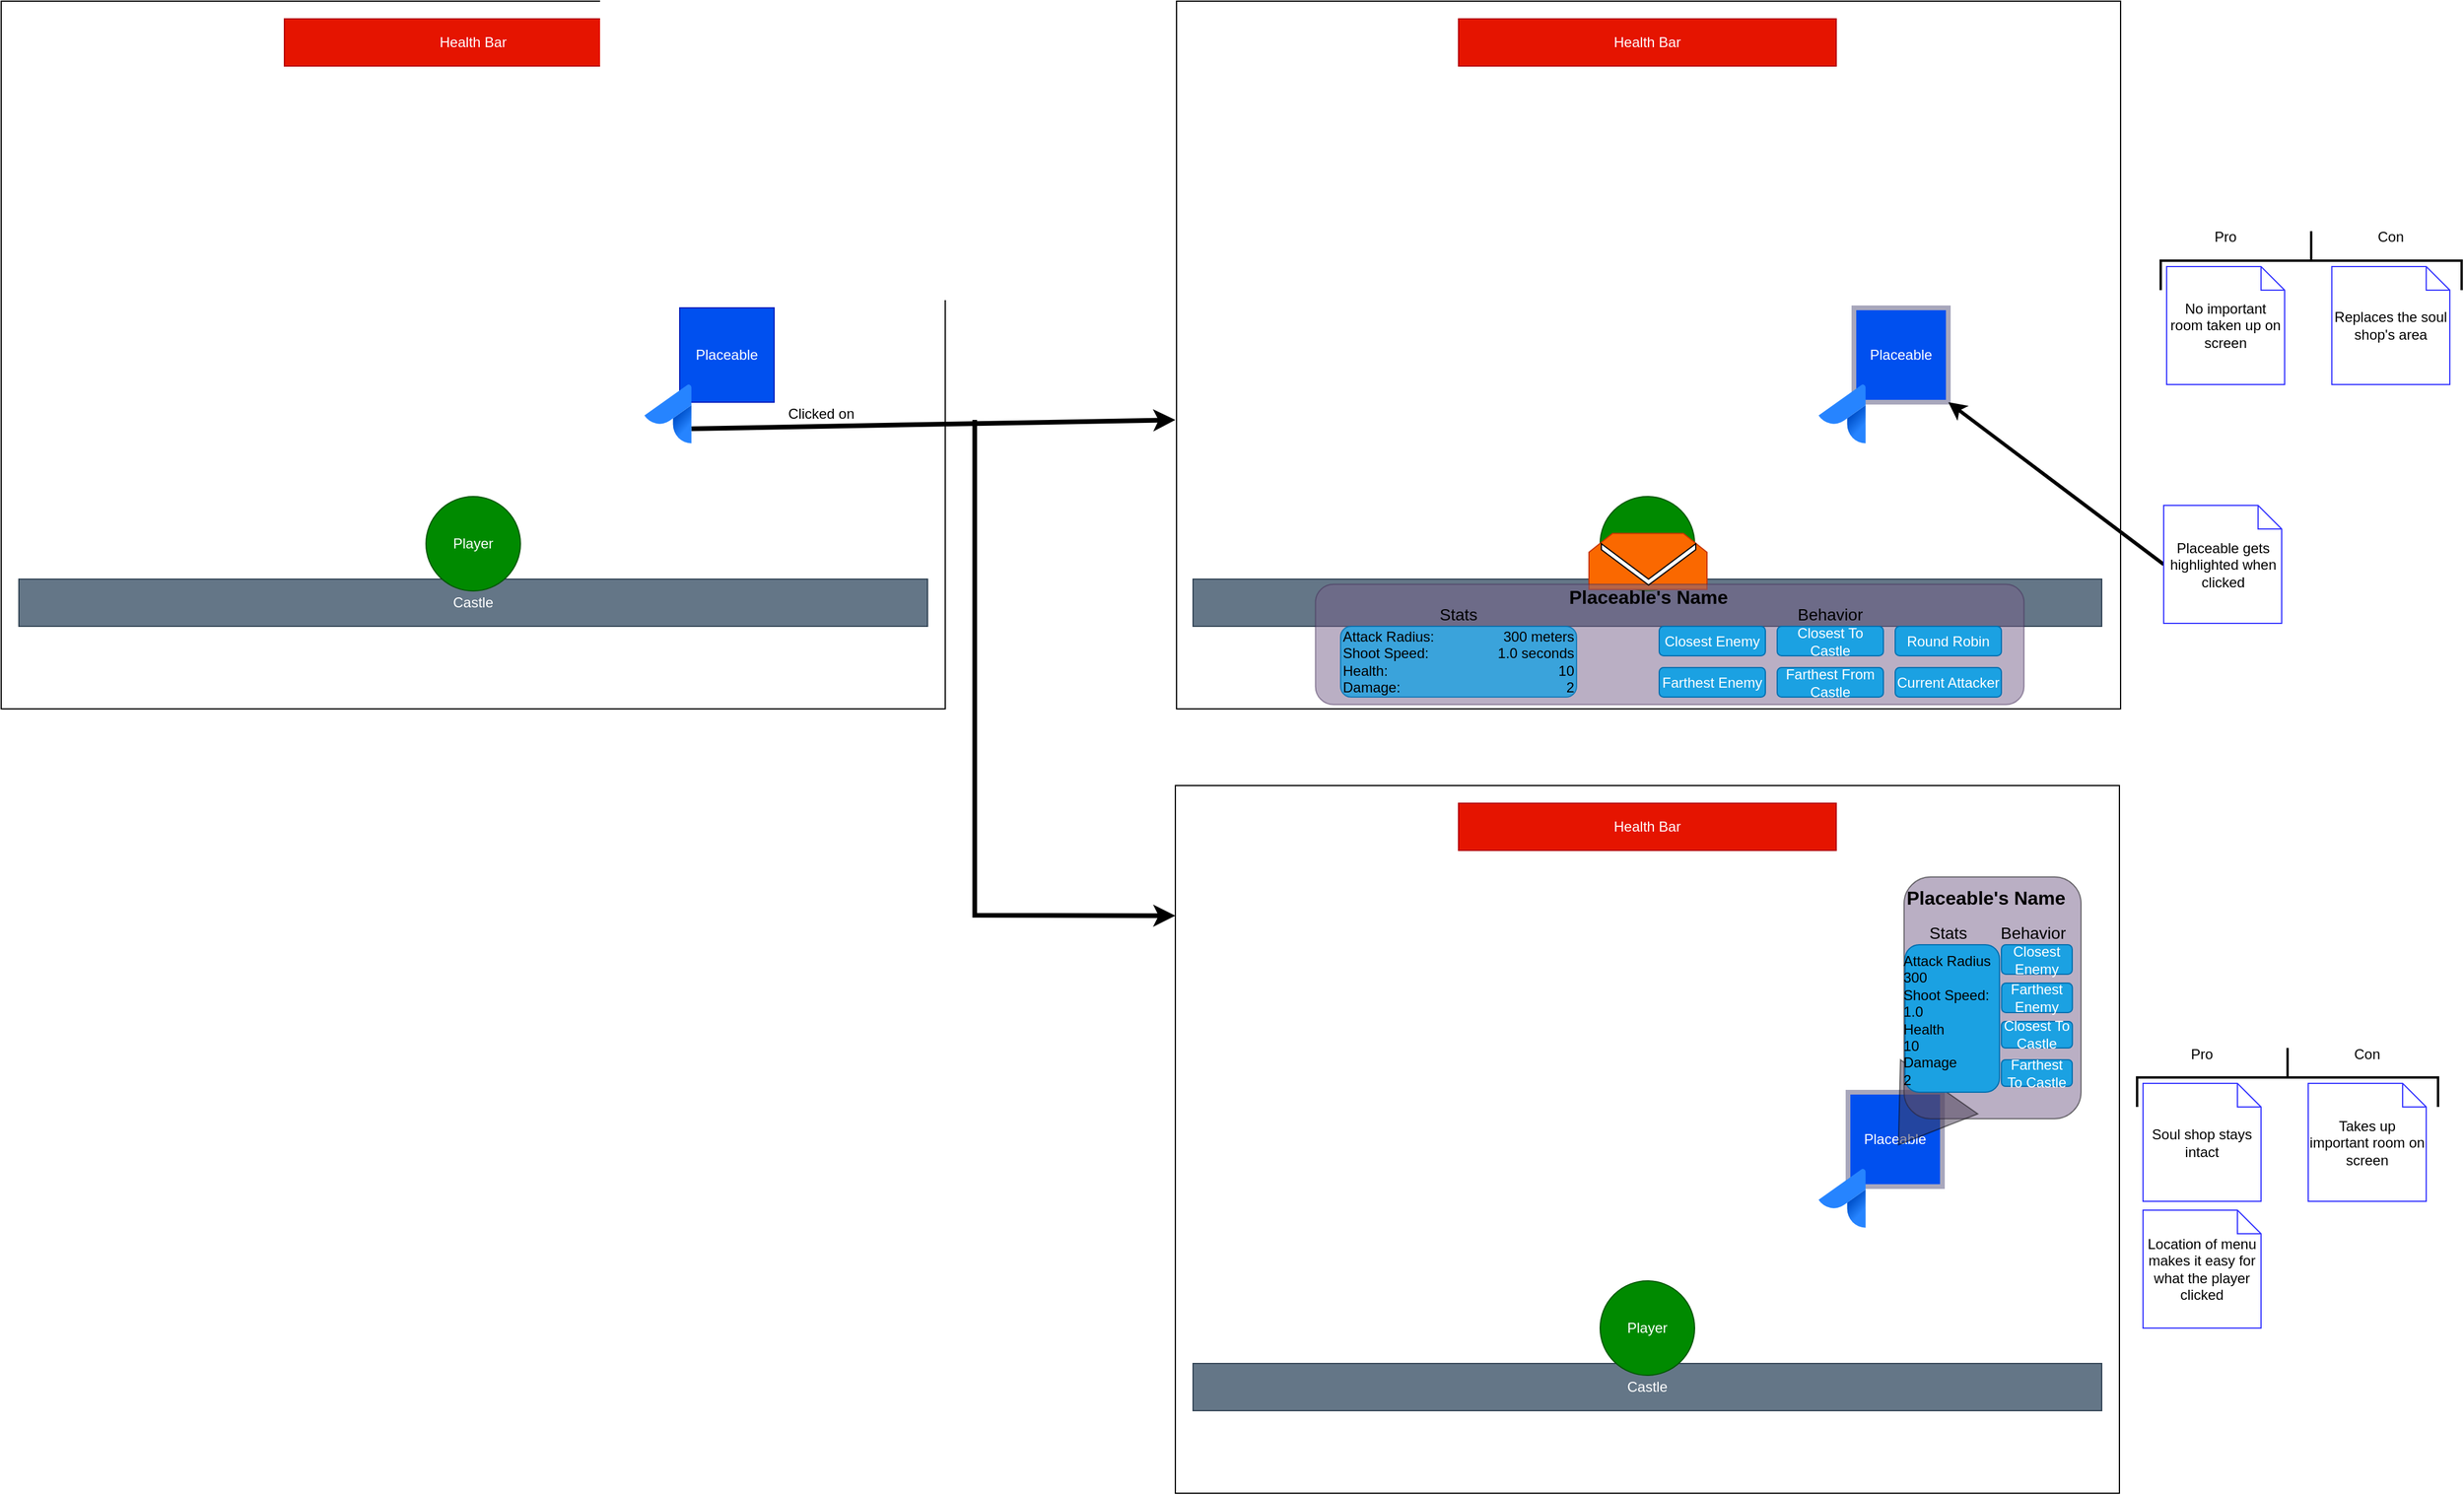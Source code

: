 <mxfile version="23.1.5" type="device">
  <diagram name="Draft" id="_Ye7duGOrvfjZWhQen6E">
    <mxGraphModel dx="3984" dy="844" grid="1" gridSize="10" guides="1" tooltips="1" connect="1" arrows="1" fold="1" page="1" pageScale="1" pageWidth="850" pageHeight="1100" math="0" shadow="0">
      <root>
        <mxCell id="0" />
        <mxCell id="1" parent="0" />
        <mxCell id="aYt2k320Q_-oUMQeYSeQ-1" value="" style="rounded=0;whiteSpace=wrap;html=1;" parent="1" vertex="1">
          <mxGeometry x="-2525" y="15" width="800" height="600" as="geometry" />
        </mxCell>
        <mxCell id="aYt2k320Q_-oUMQeYSeQ-2" value="Castle" style="rounded=0;whiteSpace=wrap;html=1;fillColor=#647687;fontColor=#ffffff;strokeColor=#314354;" parent="1" vertex="1">
          <mxGeometry x="-2510" y="505" width="770" height="40" as="geometry" />
        </mxCell>
        <mxCell id="aYt2k320Q_-oUMQeYSeQ-3" value="Player" style="ellipse;whiteSpace=wrap;html=1;aspect=fixed;fillColor=#008a00;fontColor=#ffffff;strokeColor=#005700;" parent="1" vertex="1">
          <mxGeometry x="-2165" y="435" width="80" height="80" as="geometry" />
        </mxCell>
        <mxCell id="aYt2k320Q_-oUMQeYSeQ-4" value="Health Bar" style="rounded=0;whiteSpace=wrap;html=1;fillColor=#e51400;fontColor=#ffffff;strokeColor=#B20000;" parent="1" vertex="1">
          <mxGeometry x="-2285" y="30" width="320" height="40" as="geometry" />
        </mxCell>
        <mxCell id="aYt2k320Q_-oUMQeYSeQ-5" value="Placeable" style="whiteSpace=wrap;html=1;aspect=fixed;fillColor=#0050ef;fontColor=#ffffff;strokeColor=#001DBC;" parent="1" vertex="1">
          <mxGeometry x="-1950" y="275" width="80" height="80" as="geometry" />
        </mxCell>
        <mxCell id="aYt2k320Q_-oUMQeYSeQ-6" value="" style="image;html=1;image=img/lib/atlassian/Jira_Core_Logo.svg;" parent="1" vertex="1">
          <mxGeometry x="-1980" y="340" width="40" height="50" as="geometry" />
        </mxCell>
        <mxCell id="aYt2k320Q_-oUMQeYSeQ-7" value="" style="endArrow=classic;html=1;rounded=0;exitX=1;exitY=0.75;exitDx=0;exitDy=0;strokeWidth=4;" parent="1" source="aYt2k320Q_-oUMQeYSeQ-6" edge="1">
          <mxGeometry width="50" height="50" relative="1" as="geometry">
            <mxPoint x="-1930" y="380" as="sourcePoint" />
            <mxPoint x="-1530" y="370" as="targetPoint" />
          </mxGeometry>
        </mxCell>
        <mxCell id="aYt2k320Q_-oUMQeYSeQ-8" value="Clicked on" style="text;html=1;align=center;verticalAlign=middle;whiteSpace=wrap;rounded=0;" parent="1" vertex="1">
          <mxGeometry x="-1860" y="350" width="60" height="30" as="geometry" />
        </mxCell>
        <mxCell id="aYt2k320Q_-oUMQeYSeQ-9" value="" style="rounded=0;whiteSpace=wrap;html=1;" parent="1" vertex="1">
          <mxGeometry x="-1529" y="15" width="800" height="600" as="geometry" />
        </mxCell>
        <mxCell id="aYt2k320Q_-oUMQeYSeQ-10" value="" style="rounded=0;whiteSpace=wrap;html=1;fillColor=#647687;fontColor=#ffffff;strokeColor=#314354;" parent="1" vertex="1">
          <mxGeometry x="-1515" y="505" width="770" height="40" as="geometry" />
        </mxCell>
        <mxCell id="aYt2k320Q_-oUMQeYSeQ-11" value="Player" style="ellipse;whiteSpace=wrap;html=1;aspect=fixed;fillColor=#008a00;fontColor=#ffffff;strokeColor=#005700;" parent="1" vertex="1">
          <mxGeometry x="-1170" y="435" width="80" height="80" as="geometry" />
        </mxCell>
        <mxCell id="aYt2k320Q_-oUMQeYSeQ-12" value="Health Bar" style="rounded=0;whiteSpace=wrap;html=1;fillColor=#e51400;fontColor=#ffffff;strokeColor=#B20000;" parent="1" vertex="1">
          <mxGeometry x="-1290" y="30" width="320" height="40" as="geometry" />
        </mxCell>
        <mxCell id="aYt2k320Q_-oUMQeYSeQ-13" value="Placeable" style="whiteSpace=wrap;html=1;aspect=fixed;fillColor=#0050ef;fontColor=#ffffff;strokeColor=#A8A7BC;strokeWidth=4;" parent="1" vertex="1">
          <mxGeometry x="-955" y="275" width="80" height="80" as="geometry" />
        </mxCell>
        <mxCell id="aYt2k320Q_-oUMQeYSeQ-14" value="" style="image;html=1;image=img/lib/atlassian/Jira_Core_Logo.svg;" parent="1" vertex="1">
          <mxGeometry x="-985" y="340" width="40" height="50" as="geometry" />
        </mxCell>
        <mxCell id="aYt2k320Q_-oUMQeYSeQ-16" value="" style="endArrow=classic;html=1;rounded=0;strokeWidth=4;entryX=0;entryY=0.184;entryDx=0;entryDy=0;entryPerimeter=0;" parent="1" target="aYt2k320Q_-oUMQeYSeQ-17" edge="1">
          <mxGeometry width="50" height="50" relative="1" as="geometry">
            <mxPoint x="-1700" y="370" as="sourcePoint" />
            <mxPoint x="-1540" y="790" as="targetPoint" />
            <Array as="points">
              <mxPoint x="-1700" y="790" />
            </Array>
          </mxGeometry>
        </mxCell>
        <mxCell id="aYt2k320Q_-oUMQeYSeQ-17" value="" style="rounded=0;whiteSpace=wrap;html=1;" parent="1" vertex="1">
          <mxGeometry x="-1530" y="680" width="800" height="600" as="geometry" />
        </mxCell>
        <mxCell id="aYt2k320Q_-oUMQeYSeQ-18" value="Castle" style="rounded=0;whiteSpace=wrap;html=1;fillColor=#647687;fontColor=#ffffff;strokeColor=#314354;" parent="1" vertex="1">
          <mxGeometry x="-1515" y="1170" width="770" height="40" as="geometry" />
        </mxCell>
        <mxCell id="wKcf45MvlXt7j3aoN5BX-2" value="Placeable" style="whiteSpace=wrap;html=1;aspect=fixed;fillColor=#0050ef;fontColor=#ffffff;strokeColor=#A8A7BC;strokeWidth=4;" vertex="1" parent="1">
          <mxGeometry x="-960" y="940" width="80" height="80" as="geometry" />
        </mxCell>
        <mxCell id="aYt2k320Q_-oUMQeYSeQ-19" value="Player" style="ellipse;whiteSpace=wrap;html=1;aspect=fixed;fillColor=#008a00;fontColor=#ffffff;strokeColor=#005700;" parent="1" vertex="1">
          <mxGeometry x="-1170" y="1100" width="80" height="80" as="geometry" />
        </mxCell>
        <mxCell id="aYt2k320Q_-oUMQeYSeQ-20" value="Health Bar" style="rounded=0;whiteSpace=wrap;html=1;fillColor=#e51400;fontColor=#ffffff;strokeColor=#B20000;" parent="1" vertex="1">
          <mxGeometry x="-1290" y="695" width="320" height="40" as="geometry" />
        </mxCell>
        <mxCell id="aYt2k320Q_-oUMQeYSeQ-22" value="" style="image;html=1;image=img/lib/atlassian/Jira_Core_Logo.svg;" parent="1" vertex="1">
          <mxGeometry x="-985" y="1005" width="40" height="50" as="geometry" />
        </mxCell>
        <mxCell id="8uQmm8RbdF-t_dj4djGj-1" value="" style="shape=loopLimit;whiteSpace=wrap;html=1;rotation=0;fillColor=#fa6800;fontColor=#000000;strokeColor=#C73500;" parent="1" vertex="1">
          <mxGeometry x="-1179.5" y="466.25" width="100" height="47.5" as="geometry" />
        </mxCell>
        <mxCell id="8uQmm8RbdF-t_dj4djGj-2" value="" style="rounded=1;whiteSpace=wrap;html=1;fillColor=#76608a;fontColor=#ffffff;strokeColor=#432D57;opacity=50;rotation=-90;" parent="1" vertex="1">
          <mxGeometry x="-1162.06" y="260.19" width="102" height="600.38" as="geometry" />
        </mxCell>
        <mxCell id="8uQmm8RbdF-t_dj4djGj-4" value="" style="html=1;shadow=0;dashed=0;align=center;verticalAlign=middle;shape=mxgraph.arrows2.arrow;dy=0;dx=30;notch=30;rotation=90;" parent="1" vertex="1">
          <mxGeometry x="-1146.5" y="452.5" width="35" height="80" as="geometry" />
        </mxCell>
        <mxCell id="8uQmm8RbdF-t_dj4djGj-6" value="&lt;font style=&quot;font-size: 16px;&quot;&gt;&lt;b&gt;Placeable&#39;s Name&lt;/b&gt;&lt;/font&gt;" style="text;html=1;align=center;verticalAlign=middle;whiteSpace=wrap;rounded=0;" parent="1" vertex="1">
          <mxGeometry x="-1198.12" y="505" width="138.25" height="30" as="geometry" />
        </mxCell>
        <mxCell id="8uQmm8RbdF-t_dj4djGj-7" value="&lt;font style=&quot;font-size: 14px;&quot;&gt;Stats&lt;/font&gt;" style="text;html=1;align=center;verticalAlign=middle;whiteSpace=wrap;rounded=0;" parent="1" vertex="1">
          <mxGeometry x="-1320" y="520" width="60" height="30" as="geometry" />
        </mxCell>
        <mxCell id="8uQmm8RbdF-t_dj4djGj-9" value="&lt;font style=&quot;font-size: 14px;&quot;&gt;Behavior&lt;/font&gt;" style="text;html=1;align=center;verticalAlign=middle;whiteSpace=wrap;rounded=0;" parent="1" vertex="1">
          <mxGeometry x="-1005" y="520" width="60" height="30" as="geometry" />
        </mxCell>
        <mxCell id="8uQmm8RbdF-t_dj4djGj-10" value="Closest Enemy" style="rounded=1;whiteSpace=wrap;html=1;fillColor=#1ba1e2;fontColor=#ffffff;strokeColor=#006EAF;" parent="1" vertex="1">
          <mxGeometry x="-1120" y="545" width="90" height="25" as="geometry" />
        </mxCell>
        <mxCell id="8uQmm8RbdF-t_dj4djGj-11" value="Farthest Enemy" style="rounded=1;whiteSpace=wrap;html=1;fillColor=#1ba1e2;fontColor=#ffffff;strokeColor=#006EAF;" parent="1" vertex="1">
          <mxGeometry x="-1120" y="580" width="90" height="25" as="geometry" />
        </mxCell>
        <mxCell id="8uQmm8RbdF-t_dj4djGj-12" value="Closest To Castle" style="rounded=1;whiteSpace=wrap;html=1;fillColor=#1ba1e2;fontColor=#ffffff;strokeColor=#006EAF;" parent="1" vertex="1">
          <mxGeometry x="-1020" y="545" width="90" height="25" as="geometry" />
        </mxCell>
        <mxCell id="8uQmm8RbdF-t_dj4djGj-13" value="Round Robin" style="rounded=1;whiteSpace=wrap;html=1;fillColor=#1ba1e2;fontColor=#ffffff;strokeColor=#006EAF;" parent="1" vertex="1">
          <mxGeometry x="-920" y="545" width="90" height="25" as="geometry" />
        </mxCell>
        <mxCell id="8uQmm8RbdF-t_dj4djGj-14" value="Farthest From Castle" style="rounded=1;whiteSpace=wrap;html=1;fillColor=#1ba1e2;fontColor=#ffffff;strokeColor=#006EAF;" parent="1" vertex="1">
          <mxGeometry x="-1020" y="580" width="90" height="25" as="geometry" />
        </mxCell>
        <mxCell id="8uQmm8RbdF-t_dj4djGj-15" value="Current Attacker" style="rounded=1;whiteSpace=wrap;html=1;fillColor=#1ba1e2;fontColor=#ffffff;strokeColor=#006EAF;" parent="1" vertex="1">
          <mxGeometry x="-920" y="580" width="90" height="25" as="geometry" />
        </mxCell>
        <mxCell id="8uQmm8RbdF-t_dj4djGj-22" value="" style="rounded=1;whiteSpace=wrap;html=1;fillColor=#1ba1e2;fontColor=#ffffff;strokeColor=#006EAF;opacity=80;" parent="1" vertex="1">
          <mxGeometry x="-1390" y="545" width="200" height="60" as="geometry" />
        </mxCell>
        <mxCell id="8uQmm8RbdF-t_dj4djGj-23" value="Attack Radius:&lt;br&gt;Shoot Speed:&lt;br&gt;Health:&lt;br&gt;Damage:" style="text;html=1;align=left;verticalAlign=top;whiteSpace=wrap;rounded=0;" parent="1" vertex="1">
          <mxGeometry x="-1390" y="540" width="90" height="65" as="geometry" />
        </mxCell>
        <mxCell id="8uQmm8RbdF-t_dj4djGj-24" value="300 meters&lt;br&gt;1.0 seconds&lt;br&gt;10&lt;br&gt;2" style="text;html=1;align=right;verticalAlign=top;whiteSpace=wrap;rounded=0;" parent="1" vertex="1">
          <mxGeometry x="-1280" y="540" width="90" height="70" as="geometry" />
        </mxCell>
        <mxCell id="8uQmm8RbdF-t_dj4djGj-26" value="" style="rounded=1;whiteSpace=wrap;html=1;fillColor=#76608a;fontColor=#ffffff;strokeColor=default;opacity=50;rotation=-90;" parent="1" vertex="1">
          <mxGeometry x="-940" y="785" width="205" height="150" as="geometry" />
        </mxCell>
        <mxCell id="8uQmm8RbdF-t_dj4djGj-27" value="" style="triangle;whiteSpace=wrap;html=1;rotation=125;fillColor=#473a53;strokeColor=default;opacity=50;" parent="1" vertex="1">
          <mxGeometry x="-930" y="920" width="60" height="80" as="geometry" />
        </mxCell>
        <mxCell id="8uQmm8RbdF-t_dj4djGj-28" value="&lt;font style=&quot;font-size: 16px;&quot;&gt;&lt;b&gt;Placeable&#39;s Name&lt;/b&gt;&lt;/font&gt;" style="text;html=1;align=center;verticalAlign=middle;whiteSpace=wrap;rounded=0;" parent="1" vertex="1">
          <mxGeometry x="-911.63" y="760" width="138.25" height="30" as="geometry" />
        </mxCell>
        <mxCell id="8uQmm8RbdF-t_dj4djGj-29" value="&lt;font style=&quot;font-size: 14px;&quot;&gt;Stats&lt;/font&gt;" style="text;html=1;align=center;verticalAlign=middle;whiteSpace=wrap;rounded=0;" parent="1" vertex="1">
          <mxGeometry x="-905" y="790" width="60" height="30" as="geometry" />
        </mxCell>
        <mxCell id="8uQmm8RbdF-t_dj4djGj-30" value="" style="rounded=1;whiteSpace=wrap;html=1;fillColor=#1ba1e2;fontColor=#ffffff;strokeColor=#006EAF;" parent="1" vertex="1">
          <mxGeometry x="-911.63" y="815" width="80" height="125" as="geometry" />
        </mxCell>
        <mxCell id="8uQmm8RbdF-t_dj4djGj-31" value="Attack Radius&lt;br&gt;300&lt;br&gt;Shoot Speed: 1.0&lt;br&gt;Health&lt;br&gt;10&lt;br&gt;Damage&lt;br&gt;2" style="text;html=1;align=left;verticalAlign=top;whiteSpace=wrap;rounded=0;" parent="1" vertex="1">
          <mxGeometry x="-915.01" y="815" width="81.63" height="125" as="geometry" />
        </mxCell>
        <mxCell id="8uQmm8RbdF-t_dj4djGj-33" value="&lt;font style=&quot;font-size: 14px;&quot;&gt;Behavior&lt;/font&gt;" style="text;html=1;align=center;verticalAlign=middle;whiteSpace=wrap;rounded=0;" parent="1" vertex="1">
          <mxGeometry x="-833.38" y="790" width="60" height="30" as="geometry" />
        </mxCell>
        <mxCell id="8uQmm8RbdF-t_dj4djGj-34" value="Closest Enemy" style="rounded=1;whiteSpace=wrap;html=1;fillColor=#1ba1e2;fontColor=#ffffff;strokeColor=#006EAF;" parent="1" vertex="1">
          <mxGeometry x="-830" y="815" width="60" height="25" as="geometry" />
        </mxCell>
        <mxCell id="8uQmm8RbdF-t_dj4djGj-35" value="Farthest Enemy" style="rounded=1;whiteSpace=wrap;html=1;fillColor=#1ba1e2;fontColor=#ffffff;strokeColor=#006EAF;" parent="1" vertex="1">
          <mxGeometry x="-829.85" y="847.5" width="60" height="25" as="geometry" />
        </mxCell>
        <mxCell id="8uQmm8RbdF-t_dj4djGj-39" value="Closest To Castle" style="rounded=1;whiteSpace=wrap;html=1;fillColor=#1ba1e2;fontColor=#ffffff;strokeColor=#006EAF;" parent="1" vertex="1">
          <mxGeometry x="-830" y="880" width="60.15" height="22.5" as="geometry" />
        </mxCell>
        <mxCell id="8uQmm8RbdF-t_dj4djGj-41" value="Farthest To Castle" style="rounded=1;whiteSpace=wrap;html=1;fillColor=#1ba1e2;fontColor=#ffffff;strokeColor=#006EAF;" parent="1" vertex="1">
          <mxGeometry x="-830" y="912.5" width="60" height="22.5" as="geometry" />
        </mxCell>
        <mxCell id="8uQmm8RbdF-t_dj4djGj-42" value="No important room taken up on screen" style="shape=note;size=20;whiteSpace=wrap;html=1;strokeColor=#3333FF;" parent="1" vertex="1">
          <mxGeometry x="-690" y="240" width="100" height="100" as="geometry" />
        </mxCell>
        <mxCell id="8uQmm8RbdF-t_dj4djGj-43" value="Replaces the soul shop&#39;s area" style="shape=note;size=20;whiteSpace=wrap;html=1;strokeColor=#3333FF;" parent="1" vertex="1">
          <mxGeometry x="-550" y="240" width="100" height="100" as="geometry" />
        </mxCell>
        <mxCell id="8uQmm8RbdF-t_dj4djGj-44" value="" style="strokeWidth=2;html=1;shape=mxgraph.flowchart.annotation_2;align=left;labelPosition=right;pointerEvents=1;rotation=90;" parent="1" vertex="1">
          <mxGeometry x="-592.5" y="107.5" width="50" height="255" as="geometry" />
        </mxCell>
        <mxCell id="8uQmm8RbdF-t_dj4djGj-45" value="Pro" style="text;html=1;align=center;verticalAlign=middle;whiteSpace=wrap;rounded=0;" parent="1" vertex="1">
          <mxGeometry x="-670" y="200" width="60" height="30" as="geometry" />
        </mxCell>
        <mxCell id="8uQmm8RbdF-t_dj4djGj-46" value="Con" style="text;html=1;align=center;verticalAlign=middle;whiteSpace=wrap;rounded=0;" parent="1" vertex="1">
          <mxGeometry x="-530" y="200" width="60" height="30" as="geometry" />
        </mxCell>
        <mxCell id="8uQmm8RbdF-t_dj4djGj-47" value="Soul shop stays intact" style="shape=note;size=20;whiteSpace=wrap;html=1;strokeColor=#3333FF;" parent="1" vertex="1">
          <mxGeometry x="-710" y="932.5" width="100" height="100" as="geometry" />
        </mxCell>
        <mxCell id="8uQmm8RbdF-t_dj4djGj-48" value="Takes up important room on screen" style="shape=note;size=20;whiteSpace=wrap;html=1;strokeColor=#3333FF;" parent="1" vertex="1">
          <mxGeometry x="-570" y="932.5" width="100" height="100" as="geometry" />
        </mxCell>
        <mxCell id="8uQmm8RbdF-t_dj4djGj-49" value="" style="strokeWidth=2;html=1;shape=mxgraph.flowchart.annotation_2;align=left;labelPosition=right;pointerEvents=1;rotation=90;" parent="1" vertex="1">
          <mxGeometry x="-612.5" y="800" width="50" height="255" as="geometry" />
        </mxCell>
        <mxCell id="8uQmm8RbdF-t_dj4djGj-50" value="Pro" style="text;html=1;align=center;verticalAlign=middle;whiteSpace=wrap;rounded=0;" parent="1" vertex="1">
          <mxGeometry x="-690" y="892.5" width="60" height="30" as="geometry" />
        </mxCell>
        <mxCell id="8uQmm8RbdF-t_dj4djGj-51" value="Con" style="text;html=1;align=center;verticalAlign=middle;whiteSpace=wrap;rounded=0;" parent="1" vertex="1">
          <mxGeometry x="-550" y="892.5" width="60" height="30" as="geometry" />
        </mxCell>
        <mxCell id="8uQmm8RbdF-t_dj4djGj-52" value="Location of menu makes it easy for what the player clicked" style="shape=note;size=20;whiteSpace=wrap;html=1;strokeColor=#3333FF;" parent="1" vertex="1">
          <mxGeometry x="-710" y="1040" width="100" height="100" as="geometry" />
        </mxCell>
        <mxCell id="wKcf45MvlXt7j3aoN5BX-3" value="" style="endArrow=classic;html=1;rounded=0;entryX=1;entryY=1;entryDx=0;entryDy=0;exitX=0;exitY=0.5;exitDx=0;exitDy=0;exitPerimeter=0;strokeWidth=3;" edge="1" parent="1" source="wKcf45MvlXt7j3aoN5BX-4" target="aYt2k320Q_-oUMQeYSeQ-13">
          <mxGeometry width="50" height="50" relative="1" as="geometry">
            <mxPoint x="-680" y="570" as="sourcePoint" />
            <mxPoint x="-530" y="590" as="targetPoint" />
          </mxGeometry>
        </mxCell>
        <mxCell id="wKcf45MvlXt7j3aoN5BX-4" value="Placeable gets highlighted when clicked" style="shape=note;size=20;whiteSpace=wrap;html=1;strokeColor=#3333FF;" vertex="1" parent="1">
          <mxGeometry x="-692.5" y="442.5" width="100" height="100" as="geometry" />
        </mxCell>
      </root>
    </mxGraphModel>
  </diagram>
</mxfile>
